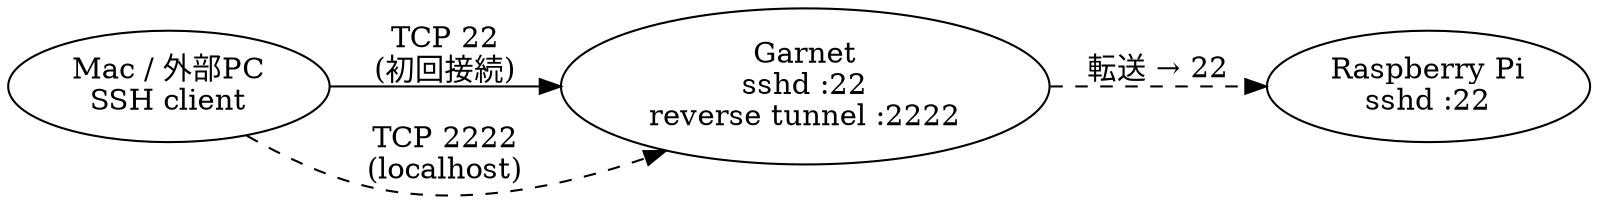 digraph ReverseSSHTunnel {
    rankdir = LR;            // 左→右に並べる
    nodesep = 1.0;           // ノード間の余白

    Mac    [label="Mac / 外部PC\nSSH client"];
    Garnet [label="Garnet\nsshd :22\nreverse tunnel :2222"];
    Pi     [label="Raspberry Pi\nsshd :22"];

    Mac    -> Garnet [label="TCP 22\n(初回接続)"];
    Mac    -> Garnet [label="TCP 2222\n(localhost)", style=dashed];
    Garnet -> Pi     [label="転送 → 22",             style=dashed];
}
